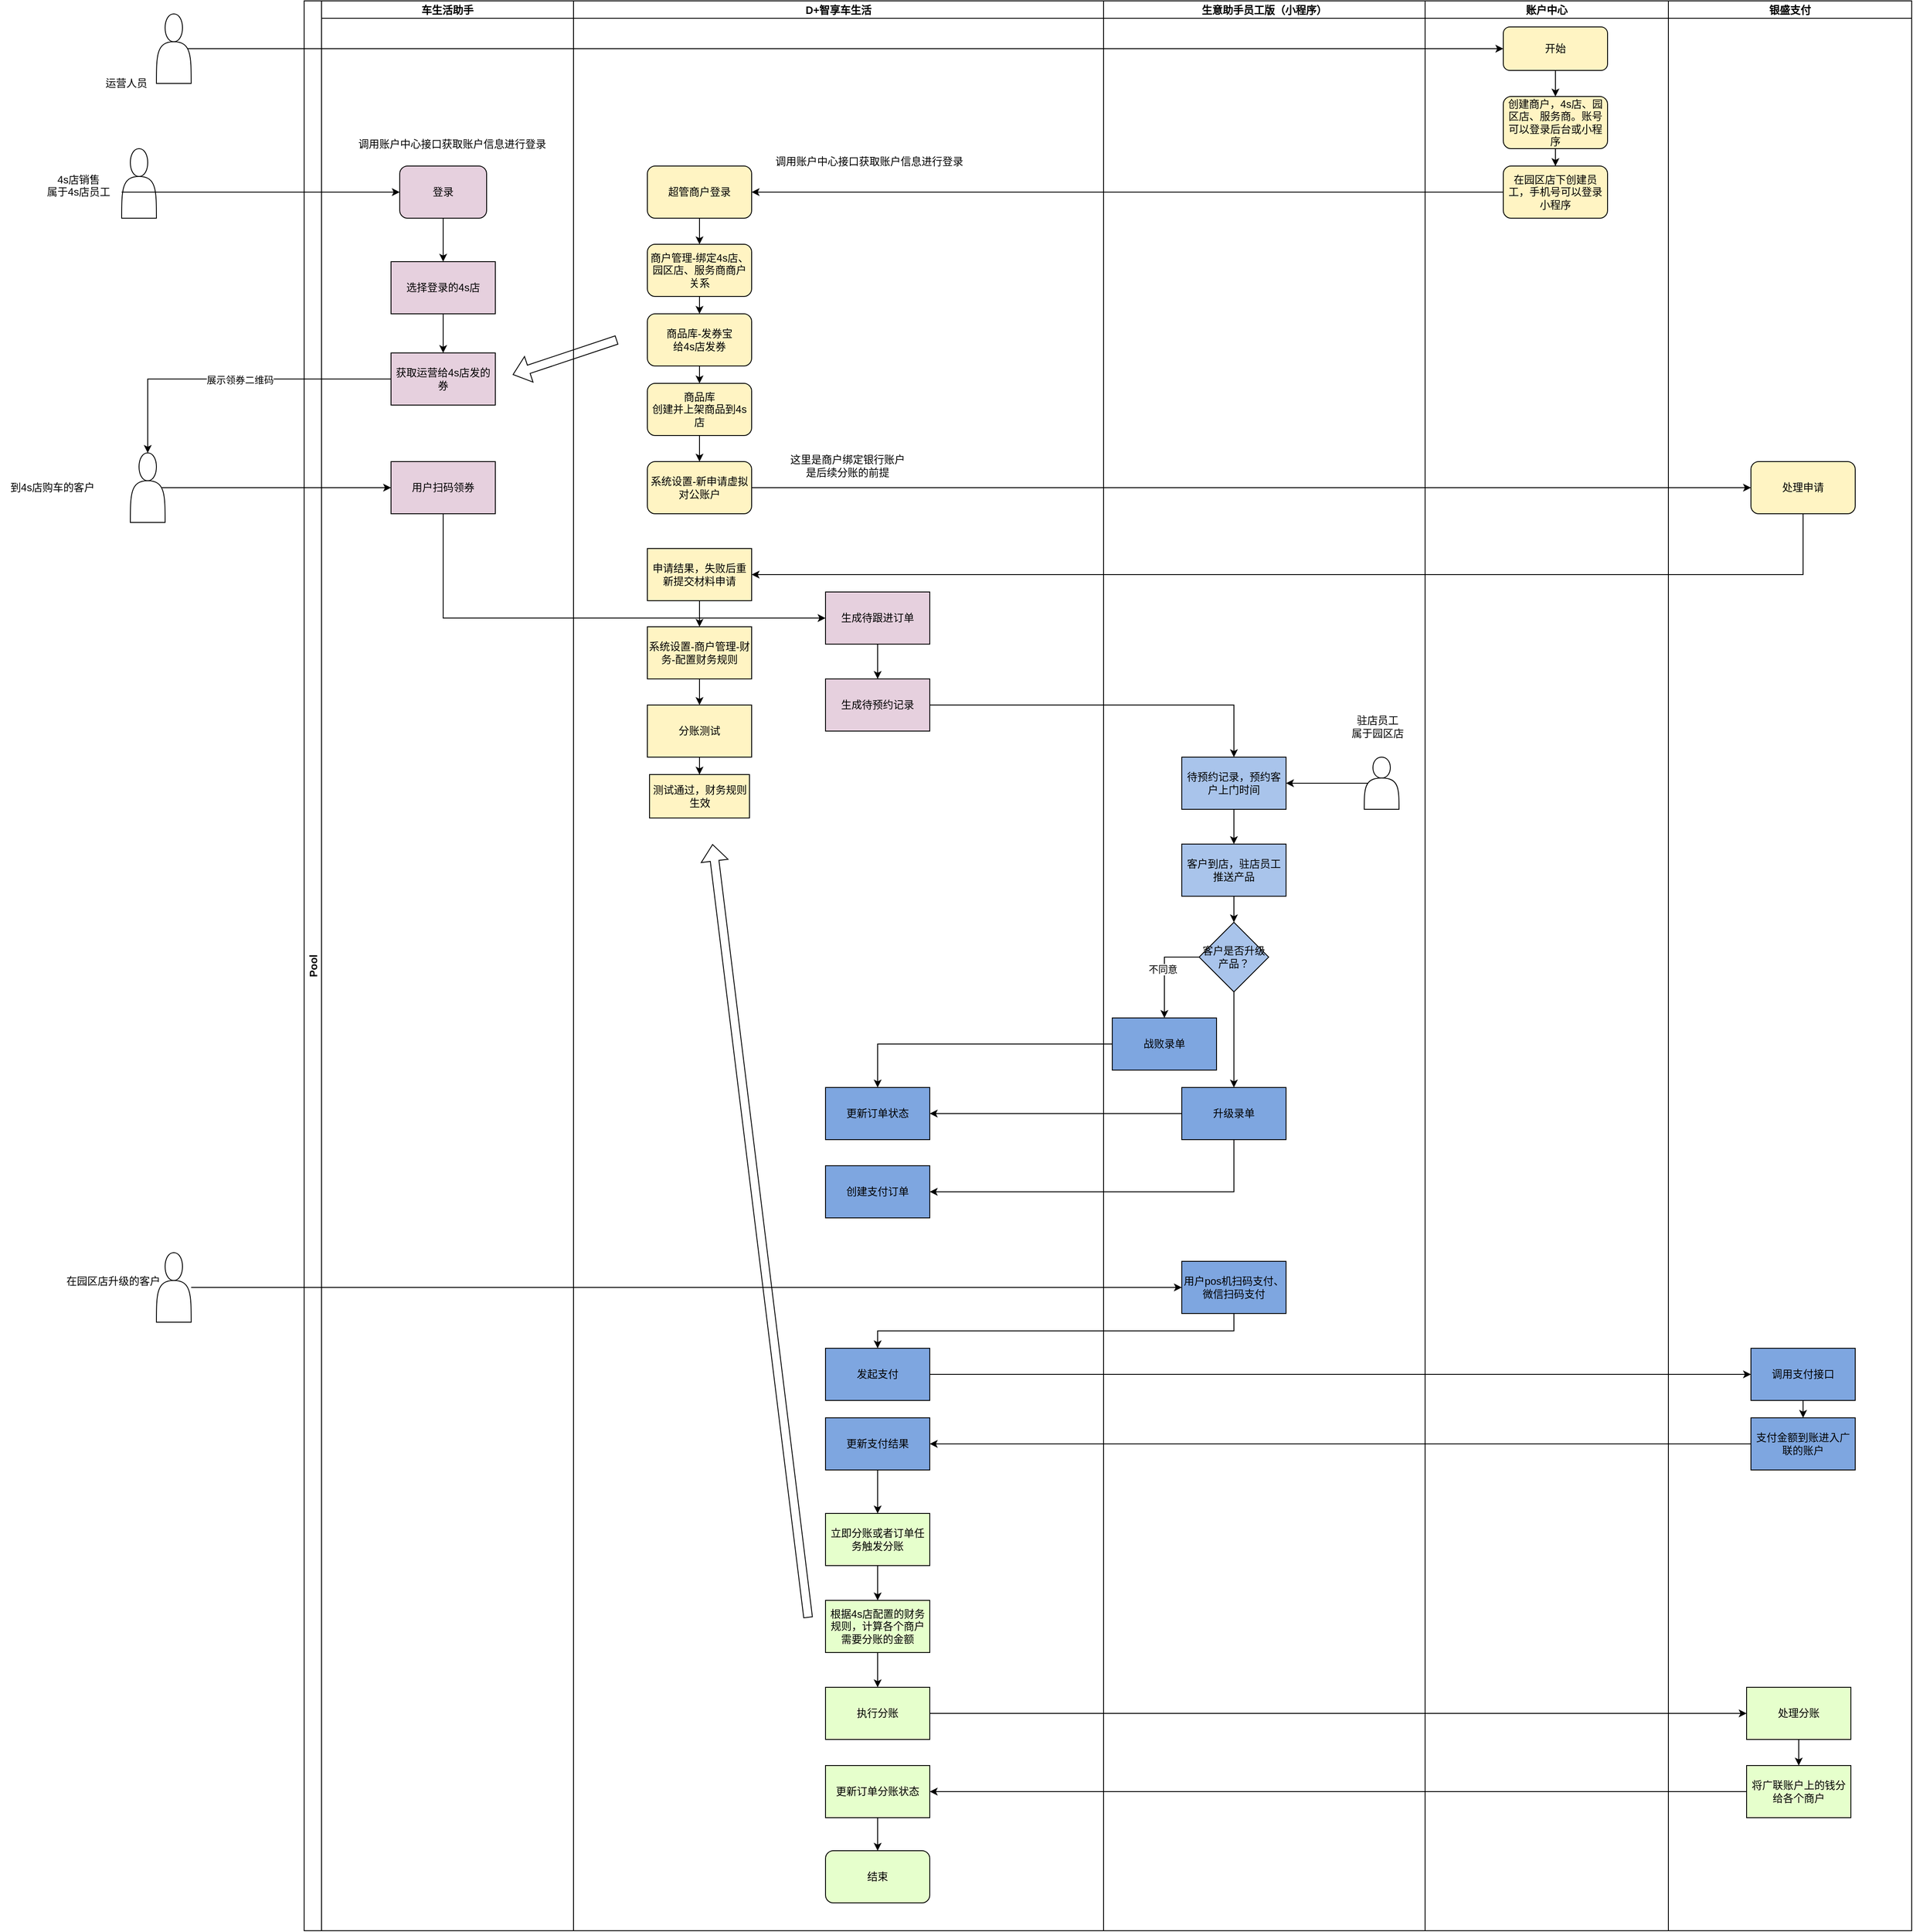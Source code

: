 <mxfile version="24.4.0" type="github">
  <diagram id="C5RBs43oDa-KdzZeNtuy" name="Page-1">
    <mxGraphModel dx="3475" dy="985" grid="1" gridSize="10" guides="1" tooltips="1" connect="1" arrows="1" fold="1" page="1" pageScale="1" pageWidth="827" pageHeight="1169" math="0" shadow="0">
      <root>
        <mxCell id="WIyWlLk6GJQsqaUBKTNV-0" />
        <mxCell id="WIyWlLk6GJQsqaUBKTNV-1" parent="WIyWlLk6GJQsqaUBKTNV-0" />
        <mxCell id="XDC6CjYKxUV5PrTjjano-0" value="Pool" style="swimlane;childLayout=stackLayout;resizeParent=1;resizeParentMax=0;startSize=20;horizontal=0;horizontalStack=1;" vertex="1" parent="WIyWlLk6GJQsqaUBKTNV-1">
          <mxGeometry x="-790" y="150" width="1850" height="2220" as="geometry">
            <mxRectangle x="-730" y="150" width="40" height="50" as="alternateBounds" />
          </mxGeometry>
        </mxCell>
        <mxCell id="XDC6CjYKxUV5PrTjjano-67" value="车生活助手" style="swimlane;startSize=20;" vertex="1" parent="XDC6CjYKxUV5PrTjjano-0">
          <mxGeometry x="20" width="290" height="2220" as="geometry" />
        </mxCell>
        <mxCell id="XDC6CjYKxUV5PrTjjano-120" style="edgeStyle=orthogonalEdgeStyle;rounded=0;orthogonalLoop=1;jettySize=auto;html=1;exitX=0.5;exitY=1;exitDx=0;exitDy=0;entryX=0.5;entryY=0;entryDx=0;entryDy=0;" edge="1" parent="XDC6CjYKxUV5PrTjjano-67" source="XDC6CjYKxUV5PrTjjano-68" target="XDC6CjYKxUV5PrTjjano-119">
          <mxGeometry relative="1" as="geometry" />
        </mxCell>
        <mxCell id="XDC6CjYKxUV5PrTjjano-68" value="登录" style="rounded=1;whiteSpace=wrap;html=1;fillColor=#E6D0DE;" vertex="1" parent="XDC6CjYKxUV5PrTjjano-67">
          <mxGeometry x="90" y="190" width="100" height="60" as="geometry" />
        </mxCell>
        <mxCell id="XDC6CjYKxUV5PrTjjano-12" value="" style="shape=actor;whiteSpace=wrap;html=1;" vertex="1" parent="XDC6CjYKxUV5PrTjjano-67">
          <mxGeometry x="-230" y="170" width="40" height="80" as="geometry" />
        </mxCell>
        <mxCell id="XDC6CjYKxUV5PrTjjano-109" style="edgeStyle=orthogonalEdgeStyle;rounded=0;orthogonalLoop=1;jettySize=auto;html=1;entryX=0;entryY=0.5;entryDx=0;entryDy=0;" edge="1" parent="XDC6CjYKxUV5PrTjjano-67" source="XDC6CjYKxUV5PrTjjano-22" target="XDC6CjYKxUV5PrTjjano-68">
          <mxGeometry relative="1" as="geometry" />
        </mxCell>
        <mxCell id="XDC6CjYKxUV5PrTjjano-22" value="4s店销售&lt;br&gt;属于4s店员工&lt;div&gt;&lt;br&gt;&lt;/div&gt;" style="text;html=1;align=center;verticalAlign=middle;resizable=0;points=[];autosize=1;strokeColor=none;fillColor=none;" vertex="1" parent="XDC6CjYKxUV5PrTjjano-67">
          <mxGeometry x="-330" y="190" width="100" height="60" as="geometry" />
        </mxCell>
        <mxCell id="XDC6CjYKxUV5PrTjjano-116" value="调用账户中心接口获取账户信息进行登录" style="text;html=1;align=center;verticalAlign=middle;resizable=0;points=[];autosize=1;strokeColor=none;fillColor=none;" vertex="1" parent="XDC6CjYKxUV5PrTjjano-67">
          <mxGeometry x="30" y="150" width="240" height="30" as="geometry" />
        </mxCell>
        <mxCell id="XDC6CjYKxUV5PrTjjano-128" style="edgeStyle=orthogonalEdgeStyle;rounded=0;orthogonalLoop=1;jettySize=auto;html=1;exitX=0.5;exitY=1;exitDx=0;exitDy=0;entryX=0.5;entryY=0;entryDx=0;entryDy=0;" edge="1" parent="XDC6CjYKxUV5PrTjjano-67" source="XDC6CjYKxUV5PrTjjano-119" target="XDC6CjYKxUV5PrTjjano-127">
          <mxGeometry relative="1" as="geometry" />
        </mxCell>
        <mxCell id="XDC6CjYKxUV5PrTjjano-119" value="选择登录的4s店" style="rounded=0;whiteSpace=wrap;html=1;fillColor=#E6D0DE;" vertex="1" parent="XDC6CjYKxUV5PrTjjano-67">
          <mxGeometry x="80" y="300" width="120" height="60" as="geometry" />
        </mxCell>
        <mxCell id="XDC6CjYKxUV5PrTjjano-127" value="获取运营给4s店发的券" style="rounded=0;whiteSpace=wrap;html=1;fillColor=#E6D0DE;" vertex="1" parent="XDC6CjYKxUV5PrTjjano-67">
          <mxGeometry x="80" y="405" width="120" height="60" as="geometry" />
        </mxCell>
        <mxCell id="XDC6CjYKxUV5PrTjjano-137" value="用户扫码领券" style="rounded=0;whiteSpace=wrap;html=1;fillColor=#E6D0DE;" vertex="1" parent="XDC6CjYKxUV5PrTjjano-67">
          <mxGeometry x="80" y="530" width="120" height="60" as="geometry" />
        </mxCell>
        <mxCell id="XDC6CjYKxUV5PrTjjano-5" value="D+智享车生活" style="swimlane;startSize=20;" vertex="1" parent="XDC6CjYKxUV5PrTjjano-0">
          <mxGeometry x="310" width="610" height="2220" as="geometry" />
        </mxCell>
        <mxCell id="XDC6CjYKxUV5PrTjjano-80" style="edgeStyle=orthogonalEdgeStyle;rounded=0;orthogonalLoop=1;jettySize=auto;html=1;exitX=0.5;exitY=1;exitDx=0;exitDy=0;entryX=0.5;entryY=0;entryDx=0;entryDy=0;" edge="1" parent="XDC6CjYKxUV5PrTjjano-5" source="XDC6CjYKxUV5PrTjjano-71" target="XDC6CjYKxUV5PrTjjano-75">
          <mxGeometry relative="1" as="geometry" />
        </mxCell>
        <mxCell id="XDC6CjYKxUV5PrTjjano-71" value="商户管理-绑定4s店、园区店、服务商商户关系" style="rounded=1;whiteSpace=wrap;html=1;fillColor=#FFF4C3;" vertex="1" parent="XDC6CjYKxUV5PrTjjano-5">
          <mxGeometry x="85" y="280" width="120" height="60" as="geometry" />
        </mxCell>
        <mxCell id="XDC6CjYKxUV5PrTjjano-89" style="edgeStyle=orthogonalEdgeStyle;rounded=0;orthogonalLoop=1;jettySize=auto;html=1;exitX=0.5;exitY=1;exitDx=0;exitDy=0;entryX=0.5;entryY=0;entryDx=0;entryDy=0;" edge="1" parent="XDC6CjYKxUV5PrTjjano-5" source="XDC6CjYKxUV5PrTjjano-75" target="XDC6CjYKxUV5PrTjjano-88">
          <mxGeometry relative="1" as="geometry" />
        </mxCell>
        <mxCell id="XDC6CjYKxUV5PrTjjano-75" value="商品库-发券宝&lt;br&gt;给4s店发券" style="rounded=1;whiteSpace=wrap;html=1;fillColor=#FFF4C3;" vertex="1" parent="XDC6CjYKxUV5PrTjjano-5">
          <mxGeometry x="85" y="360" width="120" height="60" as="geometry" />
        </mxCell>
        <mxCell id="XDC6CjYKxUV5PrTjjano-91" style="edgeStyle=orthogonalEdgeStyle;rounded=0;orthogonalLoop=1;jettySize=auto;html=1;exitX=0.5;exitY=1;exitDx=0;exitDy=0;entryX=0.5;entryY=0;entryDx=0;entryDy=0;" edge="1" parent="XDC6CjYKxUV5PrTjjano-5" source="XDC6CjYKxUV5PrTjjano-88" target="XDC6CjYKxUV5PrTjjano-90">
          <mxGeometry relative="1" as="geometry" />
        </mxCell>
        <mxCell id="XDC6CjYKxUV5PrTjjano-88" value="商品库&lt;br&gt;创建并上架商品到4s店" style="rounded=1;whiteSpace=wrap;html=1;fillColor=#FFF4C3;" vertex="1" parent="XDC6CjYKxUV5PrTjjano-5">
          <mxGeometry x="85" y="440" width="120" height="60" as="geometry" />
        </mxCell>
        <mxCell id="XDC6CjYKxUV5PrTjjano-90" value="系统设置-新申请虚拟对公账户" style="rounded=1;whiteSpace=wrap;html=1;fillColor=#FFF4C3;" vertex="1" parent="XDC6CjYKxUV5PrTjjano-5">
          <mxGeometry x="85" y="530" width="120" height="60" as="geometry" />
        </mxCell>
        <mxCell id="XDC6CjYKxUV5PrTjjano-92" value="这里是商户绑定银行账户&lt;br&gt;&lt;div&gt;是后续分账的前提&lt;/div&gt;" style="text;html=1;align=center;verticalAlign=middle;resizable=0;points=[];autosize=1;strokeColor=none;fillColor=none;" vertex="1" parent="XDC6CjYKxUV5PrTjjano-5">
          <mxGeometry x="235" y="515" width="160" height="40" as="geometry" />
        </mxCell>
        <mxCell id="XDC6CjYKxUV5PrTjjano-102" value="" style="edgeStyle=orthogonalEdgeStyle;rounded=0;orthogonalLoop=1;jettySize=auto;html=1;" edge="1" parent="XDC6CjYKxUV5PrTjjano-5" source="XDC6CjYKxUV5PrTjjano-99" target="XDC6CjYKxUV5PrTjjano-101">
          <mxGeometry relative="1" as="geometry" />
        </mxCell>
        <mxCell id="XDC6CjYKxUV5PrTjjano-99" value="申请结果，失败后重新提交材料申请" style="rounded=0;whiteSpace=wrap;html=1;fillColor=#FFF4C3;" vertex="1" parent="XDC6CjYKxUV5PrTjjano-5">
          <mxGeometry x="85" y="630" width="120" height="60" as="geometry" />
        </mxCell>
        <mxCell id="XDC6CjYKxUV5PrTjjano-104" value="" style="edgeStyle=orthogonalEdgeStyle;rounded=0;orthogonalLoop=1;jettySize=auto;html=1;" edge="1" parent="XDC6CjYKxUV5PrTjjano-5" source="XDC6CjYKxUV5PrTjjano-101" target="XDC6CjYKxUV5PrTjjano-103">
          <mxGeometry relative="1" as="geometry" />
        </mxCell>
        <mxCell id="XDC6CjYKxUV5PrTjjano-101" value="系统设置-商户管理-财务-配置财务规则" style="whiteSpace=wrap;html=1;rounded=0;fillColor=#FFF4C3;" vertex="1" parent="XDC6CjYKxUV5PrTjjano-5">
          <mxGeometry x="85" y="720" width="120" height="60" as="geometry" />
        </mxCell>
        <mxCell id="XDC6CjYKxUV5PrTjjano-106" value="" style="edgeStyle=orthogonalEdgeStyle;rounded=0;orthogonalLoop=1;jettySize=auto;html=1;" edge="1" parent="XDC6CjYKxUV5PrTjjano-5" source="XDC6CjYKxUV5PrTjjano-103" target="XDC6CjYKxUV5PrTjjano-105">
          <mxGeometry relative="1" as="geometry" />
        </mxCell>
        <mxCell id="XDC6CjYKxUV5PrTjjano-103" value="分账测试" style="whiteSpace=wrap;html=1;rounded=0;fillColor=#FFF4C3;" vertex="1" parent="XDC6CjYKxUV5PrTjjano-5">
          <mxGeometry x="85" y="810" width="120" height="60" as="geometry" />
        </mxCell>
        <mxCell id="XDC6CjYKxUV5PrTjjano-105" value="测试通过，财务规则生效" style="whiteSpace=wrap;html=1;rounded=0;fillColor=#FFF4C3;" vertex="1" parent="XDC6CjYKxUV5PrTjjano-5">
          <mxGeometry x="87.5" y="890" width="115" height="50" as="geometry" />
        </mxCell>
        <mxCell id="XDC6CjYKxUV5PrTjjano-114" style="edgeStyle=orthogonalEdgeStyle;rounded=0;orthogonalLoop=1;jettySize=auto;html=1;exitX=0.5;exitY=1;exitDx=0;exitDy=0;entryX=0.5;entryY=0;entryDx=0;entryDy=0;" edge="1" parent="XDC6CjYKxUV5PrTjjano-5" source="XDC6CjYKxUV5PrTjjano-110" target="XDC6CjYKxUV5PrTjjano-71">
          <mxGeometry relative="1" as="geometry" />
        </mxCell>
        <mxCell id="XDC6CjYKxUV5PrTjjano-110" value="超管商户登录" style="rounded=1;whiteSpace=wrap;html=1;fillColor=#FFF4C3;" vertex="1" parent="XDC6CjYKxUV5PrTjjano-5">
          <mxGeometry x="85" y="190" width="120" height="60" as="geometry" />
        </mxCell>
        <mxCell id="XDC6CjYKxUV5PrTjjano-115" value="调用账户中心接口获取账户信息进行登录" style="text;html=1;align=center;verticalAlign=middle;resizable=0;points=[];autosize=1;strokeColor=none;fillColor=none;" vertex="1" parent="XDC6CjYKxUV5PrTjjano-5">
          <mxGeometry x="220" y="170" width="240" height="30" as="geometry" />
        </mxCell>
        <mxCell id="XDC6CjYKxUV5PrTjjano-173" style="edgeStyle=orthogonalEdgeStyle;rounded=0;orthogonalLoop=1;jettySize=auto;html=1;exitX=0.5;exitY=1;exitDx=0;exitDy=0;entryX=0.5;entryY=0;entryDx=0;entryDy=0;" edge="1" parent="XDC6CjYKxUV5PrTjjano-5" source="XDC6CjYKxUV5PrTjjano-170" target="XDC6CjYKxUV5PrTjjano-172">
          <mxGeometry relative="1" as="geometry" />
        </mxCell>
        <mxCell id="XDC6CjYKxUV5PrTjjano-170" value="生成待跟进订单" style="rounded=0;whiteSpace=wrap;html=1;fillColor=#E6D0DE;" vertex="1" parent="XDC6CjYKxUV5PrTjjano-5">
          <mxGeometry x="290" y="680" width="120" height="60" as="geometry" />
        </mxCell>
        <mxCell id="XDC6CjYKxUV5PrTjjano-172" value="生成待预约记录" style="rounded=0;whiteSpace=wrap;html=1;fillColor=#E6D0DE;" vertex="1" parent="XDC6CjYKxUV5PrTjjano-5">
          <mxGeometry x="290" y="780" width="120" height="60" as="geometry" />
        </mxCell>
        <mxCell id="XDC6CjYKxUV5PrTjjano-175" value="更新订单状态" style="rounded=0;whiteSpace=wrap;html=1;fillColor=#7EA6E0;" vertex="1" parent="XDC6CjYKxUV5PrTjjano-5">
          <mxGeometry x="290" y="1250" width="120" height="60" as="geometry" />
        </mxCell>
        <mxCell id="XDC6CjYKxUV5PrTjjano-178" value="创建支付订单" style="rounded=0;whiteSpace=wrap;html=1;fillColor=#7EA6E0;" vertex="1" parent="XDC6CjYKxUV5PrTjjano-5">
          <mxGeometry x="290" y="1340" width="120" height="60" as="geometry" />
        </mxCell>
        <mxCell id="XDC6CjYKxUV5PrTjjano-200" style="edgeStyle=orthogonalEdgeStyle;rounded=0;orthogonalLoop=1;jettySize=auto;html=1;exitX=0.5;exitY=1;exitDx=0;exitDy=0;entryX=0.5;entryY=0;entryDx=0;entryDy=0;" edge="1" parent="XDC6CjYKxUV5PrTjjano-5" source="XDC6CjYKxUV5PrTjjano-183" target="XDC6CjYKxUV5PrTjjano-199">
          <mxGeometry relative="1" as="geometry" />
        </mxCell>
        <mxCell id="XDC6CjYKxUV5PrTjjano-183" value="更新支付结果" style="rounded=0;whiteSpace=wrap;html=1;fillColor=#7EA6E0;" vertex="1" parent="XDC6CjYKxUV5PrTjjano-5">
          <mxGeometry x="290" y="1630" width="120" height="60" as="geometry" />
        </mxCell>
        <mxCell id="XDC6CjYKxUV5PrTjjano-184" value="发起支付" style="rounded=0;whiteSpace=wrap;html=1;fillColor=#7EA6E0;" vertex="1" parent="XDC6CjYKxUV5PrTjjano-5">
          <mxGeometry x="290" y="1550" width="120" height="60" as="geometry" />
        </mxCell>
        <mxCell id="XDC6CjYKxUV5PrTjjano-202" style="edgeStyle=orthogonalEdgeStyle;rounded=0;orthogonalLoop=1;jettySize=auto;html=1;exitX=0.5;exitY=1;exitDx=0;exitDy=0;" edge="1" parent="XDC6CjYKxUV5PrTjjano-5" source="XDC6CjYKxUV5PrTjjano-199" target="XDC6CjYKxUV5PrTjjano-201">
          <mxGeometry relative="1" as="geometry" />
        </mxCell>
        <mxCell id="XDC6CjYKxUV5PrTjjano-199" value="立即分账或者订单任务触发分账" style="rounded=0;whiteSpace=wrap;html=1;fillColor=#E6FFCC;" vertex="1" parent="XDC6CjYKxUV5PrTjjano-5">
          <mxGeometry x="290" y="1740" width="120" height="60" as="geometry" />
        </mxCell>
        <mxCell id="XDC6CjYKxUV5PrTjjano-205" style="edgeStyle=orthogonalEdgeStyle;rounded=0;orthogonalLoop=1;jettySize=auto;html=1;exitX=0.5;exitY=1;exitDx=0;exitDy=0;entryX=0.5;entryY=0;entryDx=0;entryDy=0;" edge="1" parent="XDC6CjYKxUV5PrTjjano-5" source="XDC6CjYKxUV5PrTjjano-201" target="XDC6CjYKxUV5PrTjjano-204">
          <mxGeometry relative="1" as="geometry" />
        </mxCell>
        <mxCell id="XDC6CjYKxUV5PrTjjano-201" value="根据4s店配置的财务规则，计算各个商户需要分账的金额" style="rounded=0;whiteSpace=wrap;html=1;fillColor=#E6FFCC;" vertex="1" parent="XDC6CjYKxUV5PrTjjano-5">
          <mxGeometry x="290" y="1840" width="120" height="60" as="geometry" />
        </mxCell>
        <mxCell id="XDC6CjYKxUV5PrTjjano-203" value="" style="shape=flexArrow;endArrow=classic;html=1;rounded=0;" edge="1" parent="XDC6CjYKxUV5PrTjjano-5">
          <mxGeometry width="50" height="50" relative="1" as="geometry">
            <mxPoint x="270" y="1860" as="sourcePoint" />
            <mxPoint x="160" y="970" as="targetPoint" />
          </mxGeometry>
        </mxCell>
        <mxCell id="XDC6CjYKxUV5PrTjjano-204" value="执行分账" style="rounded=0;whiteSpace=wrap;html=1;fillColor=#E6FFCC;" vertex="1" parent="XDC6CjYKxUV5PrTjjano-5">
          <mxGeometry x="290" y="1940" width="120" height="60" as="geometry" />
        </mxCell>
        <mxCell id="XDC6CjYKxUV5PrTjjano-227" style="edgeStyle=orthogonalEdgeStyle;rounded=0;orthogonalLoop=1;jettySize=auto;html=1;exitX=0.5;exitY=1;exitDx=0;exitDy=0;entryX=0.5;entryY=0;entryDx=0;entryDy=0;" edge="1" parent="XDC6CjYKxUV5PrTjjano-5" source="XDC6CjYKxUV5PrTjjano-213" target="XDC6CjYKxUV5PrTjjano-225">
          <mxGeometry relative="1" as="geometry" />
        </mxCell>
        <mxCell id="XDC6CjYKxUV5PrTjjano-213" value="更新订单分账状态" style="rounded=0;whiteSpace=wrap;html=1;fillColor=#E6FFCC;" vertex="1" parent="XDC6CjYKxUV5PrTjjano-5">
          <mxGeometry x="290" y="2030" width="120" height="60" as="geometry" />
        </mxCell>
        <mxCell id="XDC6CjYKxUV5PrTjjano-225" value="结束" style="rounded=1;whiteSpace=wrap;html=1;fillColor=#E6FFCC;" vertex="1" parent="XDC6CjYKxUV5PrTjjano-5">
          <mxGeometry x="290" y="2128" width="120" height="60" as="geometry" />
        </mxCell>
        <mxCell id="XDC6CjYKxUV5PrTjjano-3" value="生意助手员工版（小程序）" style="swimlane;startSize=20;" vertex="1" parent="XDC6CjYKxUV5PrTjjano-0">
          <mxGeometry x="920" width="370" height="2220" as="geometry" />
        </mxCell>
        <mxCell id="XDC6CjYKxUV5PrTjjano-151" style="edgeStyle=orthogonalEdgeStyle;rounded=0;orthogonalLoop=1;jettySize=auto;html=1;exitX=0.1;exitY=0.5;exitDx=0;exitDy=0;exitPerimeter=0;entryX=1;entryY=0.5;entryDx=0;entryDy=0;" edge="1" parent="XDC6CjYKxUV5PrTjjano-3" source="XDC6CjYKxUV5PrTjjano-146" target="XDC6CjYKxUV5PrTjjano-147">
          <mxGeometry relative="1" as="geometry" />
        </mxCell>
        <mxCell id="XDC6CjYKxUV5PrTjjano-146" value="" style="shape=actor;whiteSpace=wrap;html=1;" vertex="1" parent="XDC6CjYKxUV5PrTjjano-3">
          <mxGeometry x="300" y="870" width="40" height="60" as="geometry" />
        </mxCell>
        <mxCell id="XDC6CjYKxUV5PrTjjano-153" value="" style="edgeStyle=orthogonalEdgeStyle;rounded=0;orthogonalLoop=1;jettySize=auto;html=1;" edge="1" parent="XDC6CjYKxUV5PrTjjano-3" source="XDC6CjYKxUV5PrTjjano-147" target="XDC6CjYKxUV5PrTjjano-152">
          <mxGeometry relative="1" as="geometry" />
        </mxCell>
        <mxCell id="XDC6CjYKxUV5PrTjjano-147" value="待预约记录，预约客户上门时间" style="whiteSpace=wrap;html=1;fillColor=#A9C4EB;rounded=0;" vertex="1" parent="XDC6CjYKxUV5PrTjjano-3">
          <mxGeometry x="90" y="870" width="120" height="60" as="geometry" />
        </mxCell>
        <mxCell id="XDC6CjYKxUV5PrTjjano-150" value="驻店员工&lt;br&gt;属于园区店" style="text;html=1;align=center;verticalAlign=middle;resizable=0;points=[];autosize=1;strokeColor=none;fillColor=none;" vertex="1" parent="XDC6CjYKxUV5PrTjjano-3">
          <mxGeometry x="275" y="815" width="80" height="40" as="geometry" />
        </mxCell>
        <mxCell id="XDC6CjYKxUV5PrTjjano-159" value="" style="edgeStyle=orthogonalEdgeStyle;rounded=0;orthogonalLoop=1;jettySize=auto;html=1;" edge="1" parent="XDC6CjYKxUV5PrTjjano-3" source="XDC6CjYKxUV5PrTjjano-152" target="XDC6CjYKxUV5PrTjjano-158">
          <mxGeometry relative="1" as="geometry" />
        </mxCell>
        <mxCell id="XDC6CjYKxUV5PrTjjano-152" value="客户到店，驻店员工推送产品" style="whiteSpace=wrap;html=1;fillColor=#A9C4EB;rounded=0;" vertex="1" parent="XDC6CjYKxUV5PrTjjano-3">
          <mxGeometry x="90" y="970" width="120" height="60" as="geometry" />
        </mxCell>
        <mxCell id="XDC6CjYKxUV5PrTjjano-162" style="edgeStyle=orthogonalEdgeStyle;rounded=0;orthogonalLoop=1;jettySize=auto;html=1;exitX=0;exitY=0.5;exitDx=0;exitDy=0;entryX=0.5;entryY=0;entryDx=0;entryDy=0;" edge="1" parent="XDC6CjYKxUV5PrTjjano-3" source="XDC6CjYKxUV5PrTjjano-158" target="XDC6CjYKxUV5PrTjjano-161">
          <mxGeometry relative="1" as="geometry" />
        </mxCell>
        <mxCell id="XDC6CjYKxUV5PrTjjano-163" value="不同意" style="edgeLabel;html=1;align=center;verticalAlign=middle;resizable=0;points=[];" vertex="1" connectable="0" parent="XDC6CjYKxUV5PrTjjano-162">
          <mxGeometry x="-0.029" y="-2" relative="1" as="geometry">
            <mxPoint as="offset" />
          </mxGeometry>
        </mxCell>
        <mxCell id="XDC6CjYKxUV5PrTjjano-167" style="edgeStyle=orthogonalEdgeStyle;rounded=0;orthogonalLoop=1;jettySize=auto;html=1;exitX=0.5;exitY=1;exitDx=0;exitDy=0;entryX=0.5;entryY=0;entryDx=0;entryDy=0;" edge="1" parent="XDC6CjYKxUV5PrTjjano-3" source="XDC6CjYKxUV5PrTjjano-158" target="XDC6CjYKxUV5PrTjjano-166">
          <mxGeometry relative="1" as="geometry" />
        </mxCell>
        <mxCell id="XDC6CjYKxUV5PrTjjano-158" value="客户是否升级产品？" style="rhombus;whiteSpace=wrap;html=1;fillColor=#A9C4EB;rounded=0;" vertex="1" parent="XDC6CjYKxUV5PrTjjano-3">
          <mxGeometry x="110" y="1060" width="80" height="80" as="geometry" />
        </mxCell>
        <mxCell id="XDC6CjYKxUV5PrTjjano-161" value="战败录单" style="rounded=0;whiteSpace=wrap;html=1;fillColor=#7EA6E0;" vertex="1" parent="XDC6CjYKxUV5PrTjjano-3">
          <mxGeometry x="10" y="1170" width="120" height="60" as="geometry" />
        </mxCell>
        <mxCell id="XDC6CjYKxUV5PrTjjano-166" value="升级录单" style="rounded=0;whiteSpace=wrap;html=1;fillColor=#7EA6E0;" vertex="1" parent="XDC6CjYKxUV5PrTjjano-3">
          <mxGeometry x="90" y="1250" width="120" height="60" as="geometry" />
        </mxCell>
        <mxCell id="XDC6CjYKxUV5PrTjjano-168" value="用户pos机扫码支付、微信扫码支付" style="rounded=0;whiteSpace=wrap;html=1;fillColor=#7EA6E0;" vertex="1" parent="XDC6CjYKxUV5PrTjjano-3">
          <mxGeometry x="90" y="1450" width="120" height="60" as="geometry" />
        </mxCell>
        <mxCell id="XDC6CjYKxUV5PrTjjano-4" value="账户中心" style="swimlane;startSize=20;" vertex="1" parent="XDC6CjYKxUV5PrTjjano-0">
          <mxGeometry x="1290" width="280" height="2220" as="geometry" />
        </mxCell>
        <mxCell id="XDC6CjYKxUV5PrTjjano-14" style="edgeStyle=orthogonalEdgeStyle;rounded=0;orthogonalLoop=1;jettySize=auto;html=1;exitX=0.5;exitY=1;exitDx=0;exitDy=0;" edge="1" parent="XDC6CjYKxUV5PrTjjano-4" source="XDC6CjYKxUV5PrTjjano-13">
          <mxGeometry relative="1" as="geometry">
            <mxPoint x="150" y="110" as="targetPoint" />
          </mxGeometry>
        </mxCell>
        <mxCell id="XDC6CjYKxUV5PrTjjano-13" value="开始" style="rounded=1;whiteSpace=wrap;html=1;fillColor=#FFF4C3;" vertex="1" parent="XDC6CjYKxUV5PrTjjano-4">
          <mxGeometry x="90" y="30" width="120" height="50" as="geometry" />
        </mxCell>
        <mxCell id="XDC6CjYKxUV5PrTjjano-19" value="" style="edgeStyle=orthogonalEdgeStyle;rounded=0;orthogonalLoop=1;jettySize=auto;html=1;" edge="1" parent="XDC6CjYKxUV5PrTjjano-4" source="XDC6CjYKxUV5PrTjjano-15" target="XDC6CjYKxUV5PrTjjano-18">
          <mxGeometry relative="1" as="geometry" />
        </mxCell>
        <mxCell id="XDC6CjYKxUV5PrTjjano-15" value="创建商户，4s店、园区店、服务商。账号可以登录后台或小程序" style="rounded=1;whiteSpace=wrap;html=1;fillColor=#FFF4C3;" vertex="1" parent="XDC6CjYKxUV5PrTjjano-4">
          <mxGeometry x="90" y="110" width="120" height="60" as="geometry" />
        </mxCell>
        <mxCell id="XDC6CjYKxUV5PrTjjano-18" value="在园区店下创建员工，手机号可以登录小程序" style="whiteSpace=wrap;html=1;rounded=1;fillColor=#FFF4C3;" vertex="1" parent="XDC6CjYKxUV5PrTjjano-4">
          <mxGeometry x="90" y="190" width="120" height="60" as="geometry" />
        </mxCell>
        <mxCell id="XDC6CjYKxUV5PrTjjano-11" value="银盛支付" style="swimlane;startSize=20;" vertex="1" parent="XDC6CjYKxUV5PrTjjano-0">
          <mxGeometry x="1570" width="280" height="2220" as="geometry" />
        </mxCell>
        <mxCell id="XDC6CjYKxUV5PrTjjano-94" value="处理申请" style="rounded=1;whiteSpace=wrap;html=1;fillColor=#FFF4C3;" vertex="1" parent="XDC6CjYKxUV5PrTjjano-11">
          <mxGeometry x="95" y="530" width="120" height="60" as="geometry" />
        </mxCell>
        <mxCell id="XDC6CjYKxUV5PrTjjano-216" style="edgeStyle=orthogonalEdgeStyle;rounded=0;orthogonalLoop=1;jettySize=auto;html=1;exitX=0.5;exitY=1;exitDx=0;exitDy=0;entryX=0.5;entryY=0;entryDx=0;entryDy=0;" edge="1" parent="XDC6CjYKxUV5PrTjjano-11" source="XDC6CjYKxUV5PrTjjano-181" target="XDC6CjYKxUV5PrTjjano-215">
          <mxGeometry relative="1" as="geometry" />
        </mxCell>
        <mxCell id="XDC6CjYKxUV5PrTjjano-181" value="调用支付接口" style="rounded=0;whiteSpace=wrap;html=1;fillColor=#7EA6E0;" vertex="1" parent="XDC6CjYKxUV5PrTjjano-11">
          <mxGeometry x="95" y="1550" width="120" height="60" as="geometry" />
        </mxCell>
        <mxCell id="XDC6CjYKxUV5PrTjjano-219" style="edgeStyle=orthogonalEdgeStyle;rounded=0;orthogonalLoop=1;jettySize=auto;html=1;exitX=0.5;exitY=1;exitDx=0;exitDy=0;entryX=0.5;entryY=0;entryDx=0;entryDy=0;" edge="1" parent="XDC6CjYKxUV5PrTjjano-11" source="XDC6CjYKxUV5PrTjjano-207" target="XDC6CjYKxUV5PrTjjano-218">
          <mxGeometry relative="1" as="geometry" />
        </mxCell>
        <mxCell id="XDC6CjYKxUV5PrTjjano-207" value="处理分账" style="rounded=0;whiteSpace=wrap;html=1;fillColor=#E6FFCC;" vertex="1" parent="XDC6CjYKxUV5PrTjjano-11">
          <mxGeometry x="90" y="1940" width="120" height="60" as="geometry" />
        </mxCell>
        <mxCell id="XDC6CjYKxUV5PrTjjano-215" value="支付金额到账进入广联的账户" style="rounded=0;whiteSpace=wrap;html=1;fillColor=#7EA6E0;" vertex="1" parent="XDC6CjYKxUV5PrTjjano-11">
          <mxGeometry x="95" y="1630" width="120" height="60" as="geometry" />
        </mxCell>
        <mxCell id="XDC6CjYKxUV5PrTjjano-218" value="将广联账户上的钱分给各个商户" style="rounded=0;whiteSpace=wrap;html=1;fillColor=#E6FFCC;" vertex="1" parent="XDC6CjYKxUV5PrTjjano-11">
          <mxGeometry x="90" y="2030" width="120" height="60" as="geometry" />
        </mxCell>
        <mxCell id="XDC6CjYKxUV5PrTjjano-95" style="edgeStyle=orthogonalEdgeStyle;rounded=0;orthogonalLoop=1;jettySize=auto;html=1;exitX=1;exitY=0.5;exitDx=0;exitDy=0;entryX=0;entryY=0.5;entryDx=0;entryDy=0;" edge="1" parent="XDC6CjYKxUV5PrTjjano-0" source="XDC6CjYKxUV5PrTjjano-90" target="XDC6CjYKxUV5PrTjjano-94">
          <mxGeometry relative="1" as="geometry" />
        </mxCell>
        <mxCell id="XDC6CjYKxUV5PrTjjano-100" style="edgeStyle=orthogonalEdgeStyle;rounded=0;orthogonalLoop=1;jettySize=auto;html=1;exitX=0.5;exitY=1;exitDx=0;exitDy=0;entryX=1;entryY=0.5;entryDx=0;entryDy=0;" edge="1" parent="XDC6CjYKxUV5PrTjjano-0" source="XDC6CjYKxUV5PrTjjano-94" target="XDC6CjYKxUV5PrTjjano-99">
          <mxGeometry relative="1" as="geometry" />
        </mxCell>
        <mxCell id="XDC6CjYKxUV5PrTjjano-113" style="edgeStyle=orthogonalEdgeStyle;rounded=0;orthogonalLoop=1;jettySize=auto;html=1;exitX=0;exitY=0.5;exitDx=0;exitDy=0;entryX=1;entryY=0.5;entryDx=0;entryDy=0;" edge="1" parent="XDC6CjYKxUV5PrTjjano-0" source="XDC6CjYKxUV5PrTjjano-18" target="XDC6CjYKxUV5PrTjjano-110">
          <mxGeometry relative="1" as="geometry" />
        </mxCell>
        <mxCell id="XDC6CjYKxUV5PrTjjano-171" style="edgeStyle=orthogonalEdgeStyle;rounded=0;orthogonalLoop=1;jettySize=auto;html=1;exitX=0.5;exitY=1;exitDx=0;exitDy=0;entryX=0;entryY=0.5;entryDx=0;entryDy=0;" edge="1" parent="XDC6CjYKxUV5PrTjjano-0" source="XDC6CjYKxUV5PrTjjano-137" target="XDC6CjYKxUV5PrTjjano-170">
          <mxGeometry relative="1" as="geometry" />
        </mxCell>
        <mxCell id="XDC6CjYKxUV5PrTjjano-174" style="edgeStyle=orthogonalEdgeStyle;rounded=0;orthogonalLoop=1;jettySize=auto;html=1;exitX=1;exitY=0.5;exitDx=0;exitDy=0;" edge="1" parent="XDC6CjYKxUV5PrTjjano-0" source="XDC6CjYKxUV5PrTjjano-172" target="XDC6CjYKxUV5PrTjjano-147">
          <mxGeometry relative="1" as="geometry" />
        </mxCell>
        <mxCell id="XDC6CjYKxUV5PrTjjano-176" style="edgeStyle=orthogonalEdgeStyle;rounded=0;orthogonalLoop=1;jettySize=auto;html=1;exitX=0;exitY=0.5;exitDx=0;exitDy=0;" edge="1" parent="XDC6CjYKxUV5PrTjjano-0" source="XDC6CjYKxUV5PrTjjano-161" target="XDC6CjYKxUV5PrTjjano-175">
          <mxGeometry relative="1" as="geometry" />
        </mxCell>
        <mxCell id="XDC6CjYKxUV5PrTjjano-177" style="edgeStyle=orthogonalEdgeStyle;rounded=0;orthogonalLoop=1;jettySize=auto;html=1;exitX=0;exitY=0.5;exitDx=0;exitDy=0;entryX=1;entryY=0.5;entryDx=0;entryDy=0;" edge="1" parent="XDC6CjYKxUV5PrTjjano-0" source="XDC6CjYKxUV5PrTjjano-166" target="XDC6CjYKxUV5PrTjjano-175">
          <mxGeometry relative="1" as="geometry" />
        </mxCell>
        <mxCell id="XDC6CjYKxUV5PrTjjano-180" style="edgeStyle=orthogonalEdgeStyle;rounded=0;orthogonalLoop=1;jettySize=auto;html=1;exitX=0.5;exitY=1;exitDx=0;exitDy=0;entryX=1;entryY=0.5;entryDx=0;entryDy=0;" edge="1" parent="XDC6CjYKxUV5PrTjjano-0" source="XDC6CjYKxUV5PrTjjano-166" target="XDC6CjYKxUV5PrTjjano-178">
          <mxGeometry relative="1" as="geometry" />
        </mxCell>
        <mxCell id="XDC6CjYKxUV5PrTjjano-192" style="edgeStyle=orthogonalEdgeStyle;rounded=0;orthogonalLoop=1;jettySize=auto;html=1;exitX=1;exitY=0.5;exitDx=0;exitDy=0;entryX=0;entryY=0.5;entryDx=0;entryDy=0;" edge="1" parent="XDC6CjYKxUV5PrTjjano-0" source="XDC6CjYKxUV5PrTjjano-184" target="XDC6CjYKxUV5PrTjjano-181">
          <mxGeometry relative="1" as="geometry" />
        </mxCell>
        <mxCell id="XDC6CjYKxUV5PrTjjano-198" style="edgeStyle=orthogonalEdgeStyle;rounded=0;orthogonalLoop=1;jettySize=auto;html=1;exitX=0.5;exitY=1;exitDx=0;exitDy=0;" edge="1" parent="XDC6CjYKxUV5PrTjjano-0" source="XDC6CjYKxUV5PrTjjano-168" target="XDC6CjYKxUV5PrTjjano-184">
          <mxGeometry relative="1" as="geometry" />
        </mxCell>
        <mxCell id="XDC6CjYKxUV5PrTjjano-208" style="edgeStyle=orthogonalEdgeStyle;rounded=0;orthogonalLoop=1;jettySize=auto;html=1;exitX=1;exitY=0.5;exitDx=0;exitDy=0;" edge="1" parent="XDC6CjYKxUV5PrTjjano-0" source="XDC6CjYKxUV5PrTjjano-204" target="XDC6CjYKxUV5PrTjjano-207">
          <mxGeometry relative="1" as="geometry" />
        </mxCell>
        <mxCell id="XDC6CjYKxUV5PrTjjano-217" style="edgeStyle=orthogonalEdgeStyle;rounded=0;orthogonalLoop=1;jettySize=auto;html=1;exitX=0;exitY=0.5;exitDx=0;exitDy=0;entryX=1;entryY=0.5;entryDx=0;entryDy=0;" edge="1" parent="XDC6CjYKxUV5PrTjjano-0" source="XDC6CjYKxUV5PrTjjano-215" target="XDC6CjYKxUV5PrTjjano-183">
          <mxGeometry relative="1" as="geometry" />
        </mxCell>
        <mxCell id="XDC6CjYKxUV5PrTjjano-220" style="edgeStyle=orthogonalEdgeStyle;rounded=0;orthogonalLoop=1;jettySize=auto;html=1;exitX=0;exitY=0.5;exitDx=0;exitDy=0;entryX=1;entryY=0.5;entryDx=0;entryDy=0;" edge="1" parent="XDC6CjYKxUV5PrTjjano-0" source="XDC6CjYKxUV5PrTjjano-218" target="XDC6CjYKxUV5PrTjjano-213">
          <mxGeometry relative="1" as="geometry" />
        </mxCell>
        <mxCell id="XDC6CjYKxUV5PrTjjano-78" style="edgeStyle=orthogonalEdgeStyle;rounded=0;orthogonalLoop=1;jettySize=auto;html=1;exitX=0.9;exitY=0.5;exitDx=0;exitDy=0;exitPerimeter=0;" edge="1" parent="WIyWlLk6GJQsqaUBKTNV-1" source="XDC6CjYKxUV5PrTjjano-76" target="XDC6CjYKxUV5PrTjjano-13">
          <mxGeometry relative="1" as="geometry" />
        </mxCell>
        <mxCell id="XDC6CjYKxUV5PrTjjano-76" value="" style="shape=actor;whiteSpace=wrap;html=1;" vertex="1" parent="WIyWlLk6GJQsqaUBKTNV-1">
          <mxGeometry x="-960" y="165" width="40" height="80" as="geometry" />
        </mxCell>
        <mxCell id="XDC6CjYKxUV5PrTjjano-77" value="运营人员" style="text;html=1;align=center;verticalAlign=middle;resizable=0;points=[];autosize=1;strokeColor=none;fillColor=none;" vertex="1" parent="WIyWlLk6GJQsqaUBKTNV-1">
          <mxGeometry x="-1030" y="230" width="70" height="30" as="geometry" />
        </mxCell>
        <mxCell id="XDC6CjYKxUV5PrTjjano-130" value="" style="shape=flexArrow;endArrow=classic;html=1;rounded=0;" edge="1" parent="WIyWlLk6GJQsqaUBKTNV-1">
          <mxGeometry width="50" height="50" relative="1" as="geometry">
            <mxPoint x="-430" y="540" as="sourcePoint" />
            <mxPoint x="-550" y="580" as="targetPoint" />
          </mxGeometry>
        </mxCell>
        <mxCell id="XDC6CjYKxUV5PrTjjano-143" style="edgeStyle=orthogonalEdgeStyle;rounded=0;orthogonalLoop=1;jettySize=auto;html=1;exitX=0.9;exitY=0.5;exitDx=0;exitDy=0;exitPerimeter=0;entryX=0;entryY=0.5;entryDx=0;entryDy=0;" edge="1" parent="WIyWlLk6GJQsqaUBKTNV-1" source="XDC6CjYKxUV5PrTjjano-107" target="XDC6CjYKxUV5PrTjjano-137">
          <mxGeometry relative="1" as="geometry" />
        </mxCell>
        <mxCell id="XDC6CjYKxUV5PrTjjano-107" value="" style="shape=actor;whiteSpace=wrap;html=1;" vertex="1" parent="WIyWlLk6GJQsqaUBKTNV-1">
          <mxGeometry x="-990" y="670" width="40" height="80" as="geometry" />
        </mxCell>
        <mxCell id="XDC6CjYKxUV5PrTjjano-108" value="到4s店购车的客户" style="text;html=1;align=center;verticalAlign=middle;resizable=0;points=[];autosize=1;strokeColor=none;fillColor=none;" vertex="1" parent="WIyWlLk6GJQsqaUBKTNV-1">
          <mxGeometry x="-1140" y="695" width="120" height="30" as="geometry" />
        </mxCell>
        <mxCell id="XDC6CjYKxUV5PrTjjano-144" style="edgeStyle=orthogonalEdgeStyle;rounded=0;orthogonalLoop=1;jettySize=auto;html=1;" edge="1" parent="WIyWlLk6GJQsqaUBKTNV-1" source="XDC6CjYKxUV5PrTjjano-127" target="XDC6CjYKxUV5PrTjjano-107">
          <mxGeometry relative="1" as="geometry" />
        </mxCell>
        <mxCell id="XDC6CjYKxUV5PrTjjano-145" value="展示领券二维码" style="edgeLabel;html=1;align=center;verticalAlign=middle;resizable=0;points=[];" vertex="1" connectable="0" parent="XDC6CjYKxUV5PrTjjano-144">
          <mxGeometry x="-0.044" y="1" relative="1" as="geometry">
            <mxPoint as="offset" />
          </mxGeometry>
        </mxCell>
        <mxCell id="XDC6CjYKxUV5PrTjjano-196" style="edgeStyle=orthogonalEdgeStyle;rounded=0;orthogonalLoop=1;jettySize=auto;html=1;" edge="1" parent="WIyWlLk6GJQsqaUBKTNV-1" source="XDC6CjYKxUV5PrTjjano-193" target="XDC6CjYKxUV5PrTjjano-168">
          <mxGeometry relative="1" as="geometry" />
        </mxCell>
        <mxCell id="XDC6CjYKxUV5PrTjjano-193" value="" style="shape=actor;whiteSpace=wrap;html=1;" vertex="1" parent="WIyWlLk6GJQsqaUBKTNV-1">
          <mxGeometry x="-960" y="1590" width="40" height="80" as="geometry" />
        </mxCell>
        <mxCell id="XDC6CjYKxUV5PrTjjano-195" value="在园区店升级的客户" style="text;html=1;align=center;verticalAlign=middle;resizable=0;points=[];autosize=1;strokeColor=none;fillColor=none;" vertex="1" parent="WIyWlLk6GJQsqaUBKTNV-1">
          <mxGeometry x="-1075" y="1608" width="130" height="30" as="geometry" />
        </mxCell>
      </root>
    </mxGraphModel>
  </diagram>
</mxfile>
